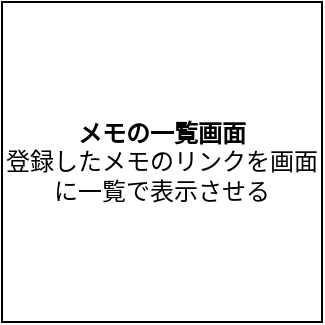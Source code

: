<mxfile version="13.6.2" type="device"><diagram id="lBtLDmeirIn5QkJ-we3J" name="Page-1"><mxGraphModel dx="1086" dy="806" grid="1" gridSize="10" guides="1" tooltips="1" connect="1" arrows="1" fold="1" page="1" pageScale="1" pageWidth="827" pageHeight="1169" math="0" shadow="0"><root><mxCell id="0"/><mxCell id="1" parent="0"/><mxCell id="UqSDOvCWbs-5_-6Emflb-1" value="&lt;font style=&quot;font-size: 12px&quot;&gt;&lt;b&gt;メモの一覧画面&lt;/b&gt;&lt;br&gt;登録したメモのリンクを画面に一覧で表示させる&lt;br&gt;&lt;/font&gt;" style="whiteSpace=wrap;html=1;aspect=fixed;" vertex="1" parent="1"><mxGeometry x="40" y="40" width="160" height="160" as="geometry"/></mxCell></root></mxGraphModel></diagram></mxfile>